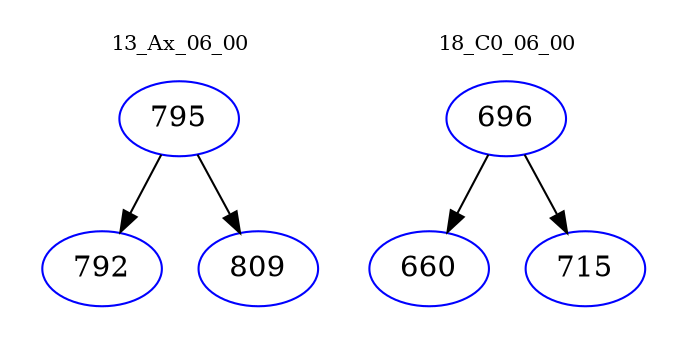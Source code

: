 digraph{
subgraph cluster_0 {
color = white
label = "13_Ax_06_00";
fontsize=10;
T0_795 [label="795", color="blue"]
T0_795 -> T0_792 [color="black"]
T0_792 [label="792", color="blue"]
T0_795 -> T0_809 [color="black"]
T0_809 [label="809", color="blue"]
}
subgraph cluster_1 {
color = white
label = "18_C0_06_00";
fontsize=10;
T1_696 [label="696", color="blue"]
T1_696 -> T1_660 [color="black"]
T1_660 [label="660", color="blue"]
T1_696 -> T1_715 [color="black"]
T1_715 [label="715", color="blue"]
}
}
